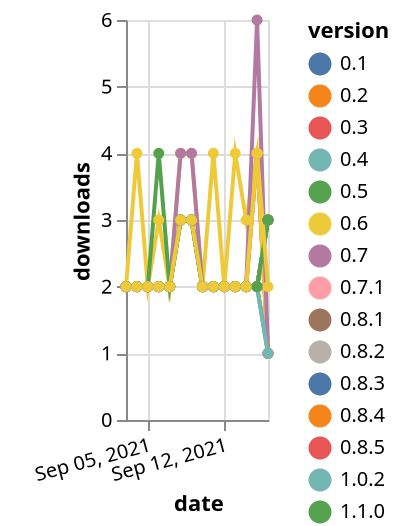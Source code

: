 {"$schema": "https://vega.github.io/schema/vega-lite/v5.json", "description": "A simple bar chart with embedded data.", "data": {"values": [{"date": "2021-09-03", "total": 2456, "delta": 2, "version": "0.3"}, {"date": "2021-09-04", "total": 2458, "delta": 2, "version": "0.3"}, {"date": "2021-09-05", "total": 2460, "delta": 2, "version": "0.3"}, {"date": "2021-09-06", "total": 2462, "delta": 2, "version": "0.3"}, {"date": "2021-09-07", "total": 2464, "delta": 2, "version": "0.3"}, {"date": "2021-09-08", "total": 2467, "delta": 3, "version": "0.3"}, {"date": "2021-09-09", "total": 2470, "delta": 3, "version": "0.3"}, {"date": "2021-09-10", "total": 2472, "delta": 2, "version": "0.3"}, {"date": "2021-09-11", "total": 2474, "delta": 2, "version": "0.3"}, {"date": "2021-09-12", "total": 2476, "delta": 2, "version": "0.3"}, {"date": "2021-09-13", "total": 2478, "delta": 2, "version": "0.3"}, {"date": "2021-09-14", "total": 2480, "delta": 2, "version": "0.3"}, {"date": "2021-09-15", "total": 2484, "delta": 4, "version": "0.3"}, {"date": "2021-09-16", "total": 2485, "delta": 1, "version": "0.3"}, {"date": "2021-09-03", "total": 1043, "delta": 2, "version": "1.1.0"}, {"date": "2021-09-04", "total": 1045, "delta": 2, "version": "1.1.0"}, {"date": "2021-09-05", "total": 1047, "delta": 2, "version": "1.1.0"}, {"date": "2021-09-06", "total": 1049, "delta": 2, "version": "1.1.0"}, {"date": "2021-09-07", "total": 1051, "delta": 2, "version": "1.1.0"}, {"date": "2021-09-08", "total": 1054, "delta": 3, "version": "1.1.0"}, {"date": "2021-09-09", "total": 1057, "delta": 3, "version": "1.1.0"}, {"date": "2021-09-10", "total": 1059, "delta": 2, "version": "1.1.0"}, {"date": "2021-09-11", "total": 1061, "delta": 2, "version": "1.1.0"}, {"date": "2021-09-12", "total": 1063, "delta": 2, "version": "1.1.0"}, {"date": "2021-09-13", "total": 1065, "delta": 2, "version": "1.1.0"}, {"date": "2021-09-14", "total": 1067, "delta": 2, "version": "1.1.0"}, {"date": "2021-09-15", "total": 1069, "delta": 2, "version": "1.1.0"}, {"date": "2021-09-16", "total": 1070, "delta": 1, "version": "1.1.0"}, {"date": "2021-09-03", "total": 2411, "delta": 2, "version": "0.8.3"}, {"date": "2021-09-04", "total": 2413, "delta": 2, "version": "0.8.3"}, {"date": "2021-09-05", "total": 2415, "delta": 2, "version": "0.8.3"}, {"date": "2021-09-06", "total": 2417, "delta": 2, "version": "0.8.3"}, {"date": "2021-09-07", "total": 2419, "delta": 2, "version": "0.8.3"}, {"date": "2021-09-08", "total": 2422, "delta": 3, "version": "0.8.3"}, {"date": "2021-09-09", "total": 2425, "delta": 3, "version": "0.8.3"}, {"date": "2021-09-10", "total": 2427, "delta": 2, "version": "0.8.3"}, {"date": "2021-09-11", "total": 2429, "delta": 2, "version": "0.8.3"}, {"date": "2021-09-12", "total": 2431, "delta": 2, "version": "0.8.3"}, {"date": "2021-09-13", "total": 2433, "delta": 2, "version": "0.8.3"}, {"date": "2021-09-14", "total": 2435, "delta": 2, "version": "0.8.3"}, {"date": "2021-09-15", "total": 2437, "delta": 2, "version": "0.8.3"}, {"date": "2021-09-16", "total": 2440, "delta": 3, "version": "0.8.3"}, {"date": "2021-09-03", "total": 2367, "delta": 2, "version": "0.1"}, {"date": "2021-09-04", "total": 2369, "delta": 2, "version": "0.1"}, {"date": "2021-09-05", "total": 2371, "delta": 2, "version": "0.1"}, {"date": "2021-09-06", "total": 2373, "delta": 2, "version": "0.1"}, {"date": "2021-09-07", "total": 2375, "delta": 2, "version": "0.1"}, {"date": "2021-09-08", "total": 2378, "delta": 3, "version": "0.1"}, {"date": "2021-09-09", "total": 2381, "delta": 3, "version": "0.1"}, {"date": "2021-09-10", "total": 2383, "delta": 2, "version": "0.1"}, {"date": "2021-09-11", "total": 2385, "delta": 2, "version": "0.1"}, {"date": "2021-09-12", "total": 2387, "delta": 2, "version": "0.1"}, {"date": "2021-09-13", "total": 2389, "delta": 2, "version": "0.1"}, {"date": "2021-09-14", "total": 2391, "delta": 2, "version": "0.1"}, {"date": "2021-09-15", "total": 2393, "delta": 2, "version": "0.1"}, {"date": "2021-09-16", "total": 2396, "delta": 3, "version": "0.1"}, {"date": "2021-09-03", "total": 2398, "delta": 2, "version": "0.2"}, {"date": "2021-09-04", "total": 2400, "delta": 2, "version": "0.2"}, {"date": "2021-09-05", "total": 2402, "delta": 2, "version": "0.2"}, {"date": "2021-09-06", "total": 2404, "delta": 2, "version": "0.2"}, {"date": "2021-09-07", "total": 2406, "delta": 2, "version": "0.2"}, {"date": "2021-09-08", "total": 2409, "delta": 3, "version": "0.2"}, {"date": "2021-09-09", "total": 2412, "delta": 3, "version": "0.2"}, {"date": "2021-09-10", "total": 2414, "delta": 2, "version": "0.2"}, {"date": "2021-09-11", "total": 2416, "delta": 2, "version": "0.2"}, {"date": "2021-09-12", "total": 2418, "delta": 2, "version": "0.2"}, {"date": "2021-09-13", "total": 2420, "delta": 2, "version": "0.2"}, {"date": "2021-09-14", "total": 2422, "delta": 2, "version": "0.2"}, {"date": "2021-09-15", "total": 2424, "delta": 2, "version": "0.2"}, {"date": "2021-09-16", "total": 2427, "delta": 3, "version": "0.2"}, {"date": "2021-09-03", "total": 2331, "delta": 2, "version": "0.8.1"}, {"date": "2021-09-04", "total": 2333, "delta": 2, "version": "0.8.1"}, {"date": "2021-09-05", "total": 2335, "delta": 2, "version": "0.8.1"}, {"date": "2021-09-06", "total": 2337, "delta": 2, "version": "0.8.1"}, {"date": "2021-09-07", "total": 2339, "delta": 2, "version": "0.8.1"}, {"date": "2021-09-08", "total": 2342, "delta": 3, "version": "0.8.1"}, {"date": "2021-09-09", "total": 2345, "delta": 3, "version": "0.8.1"}, {"date": "2021-09-10", "total": 2347, "delta": 2, "version": "0.8.1"}, {"date": "2021-09-11", "total": 2349, "delta": 2, "version": "0.8.1"}, {"date": "2021-09-12", "total": 2351, "delta": 2, "version": "0.8.1"}, {"date": "2021-09-13", "total": 2353, "delta": 2, "version": "0.8.1"}, {"date": "2021-09-14", "total": 2355, "delta": 2, "version": "0.8.1"}, {"date": "2021-09-15", "total": 2357, "delta": 2, "version": "0.8.1"}, {"date": "2021-09-16", "total": 2360, "delta": 3, "version": "0.8.1"}, {"date": "2021-09-03", "total": 2336, "delta": 2, "version": "0.8.2"}, {"date": "2021-09-04", "total": 2338, "delta": 2, "version": "0.8.2"}, {"date": "2021-09-05", "total": 2340, "delta": 2, "version": "0.8.2"}, {"date": "2021-09-06", "total": 2342, "delta": 2, "version": "0.8.2"}, {"date": "2021-09-07", "total": 2344, "delta": 2, "version": "0.8.2"}, {"date": "2021-09-08", "total": 2347, "delta": 3, "version": "0.8.2"}, {"date": "2021-09-09", "total": 2350, "delta": 3, "version": "0.8.2"}, {"date": "2021-09-10", "total": 2352, "delta": 2, "version": "0.8.2"}, {"date": "2021-09-11", "total": 2354, "delta": 2, "version": "0.8.2"}, {"date": "2021-09-12", "total": 2356, "delta": 2, "version": "0.8.2"}, {"date": "2021-09-13", "total": 2358, "delta": 2, "version": "0.8.2"}, {"date": "2021-09-14", "total": 2360, "delta": 2, "version": "0.8.2"}, {"date": "2021-09-15", "total": 2362, "delta": 2, "version": "0.8.2"}, {"date": "2021-09-16", "total": 2365, "delta": 3, "version": "0.8.2"}, {"date": "2021-09-03", "total": 2342, "delta": 2, "version": "0.7.1"}, {"date": "2021-09-04", "total": 2344, "delta": 2, "version": "0.7.1"}, {"date": "2021-09-05", "total": 2346, "delta": 2, "version": "0.7.1"}, {"date": "2021-09-06", "total": 2348, "delta": 2, "version": "0.7.1"}, {"date": "2021-09-07", "total": 2350, "delta": 2, "version": "0.7.1"}, {"date": "2021-09-08", "total": 2353, "delta": 3, "version": "0.7.1"}, {"date": "2021-09-09", "total": 2356, "delta": 3, "version": "0.7.1"}, {"date": "2021-09-10", "total": 2358, "delta": 2, "version": "0.7.1"}, {"date": "2021-09-11", "total": 2360, "delta": 2, "version": "0.7.1"}, {"date": "2021-09-12", "total": 2362, "delta": 2, "version": "0.7.1"}, {"date": "2021-09-13", "total": 2364, "delta": 2, "version": "0.7.1"}, {"date": "2021-09-14", "total": 2366, "delta": 2, "version": "0.7.1"}, {"date": "2021-09-15", "total": 2370, "delta": 4, "version": "0.7.1"}, {"date": "2021-09-16", "total": 2371, "delta": 1, "version": "0.7.1"}, {"date": "2021-09-03", "total": 2128, "delta": 2, "version": "0.8.5"}, {"date": "2021-09-04", "total": 2130, "delta": 2, "version": "0.8.5"}, {"date": "2021-09-05", "total": 2132, "delta": 2, "version": "0.8.5"}, {"date": "2021-09-06", "total": 2134, "delta": 2, "version": "0.8.5"}, {"date": "2021-09-07", "total": 2136, "delta": 2, "version": "0.8.5"}, {"date": "2021-09-08", "total": 2139, "delta": 3, "version": "0.8.5"}, {"date": "2021-09-09", "total": 2142, "delta": 3, "version": "0.8.5"}, {"date": "2021-09-10", "total": 2144, "delta": 2, "version": "0.8.5"}, {"date": "2021-09-11", "total": 2146, "delta": 2, "version": "0.8.5"}, {"date": "2021-09-12", "total": 2148, "delta": 2, "version": "0.8.5"}, {"date": "2021-09-13", "total": 2150, "delta": 2, "version": "0.8.5"}, {"date": "2021-09-14", "total": 2152, "delta": 2, "version": "0.8.5"}, {"date": "2021-09-15", "total": 2154, "delta": 2, "version": "0.8.5"}, {"date": "2021-09-16", "total": 2157, "delta": 3, "version": "0.8.5"}, {"date": "2021-09-03", "total": 2385, "delta": 2, "version": "0.4"}, {"date": "2021-09-04", "total": 2387, "delta": 2, "version": "0.4"}, {"date": "2021-09-05", "total": 2389, "delta": 2, "version": "0.4"}, {"date": "2021-09-06", "total": 2391, "delta": 2, "version": "0.4"}, {"date": "2021-09-07", "total": 2393, "delta": 2, "version": "0.4"}, {"date": "2021-09-08", "total": 2396, "delta": 3, "version": "0.4"}, {"date": "2021-09-09", "total": 2399, "delta": 3, "version": "0.4"}, {"date": "2021-09-10", "total": 2401, "delta": 2, "version": "0.4"}, {"date": "2021-09-11", "total": 2403, "delta": 2, "version": "0.4"}, {"date": "2021-09-12", "total": 2405, "delta": 2, "version": "0.4"}, {"date": "2021-09-13", "total": 2407, "delta": 2, "version": "0.4"}, {"date": "2021-09-14", "total": 2409, "delta": 2, "version": "0.4"}, {"date": "2021-09-15", "total": 2411, "delta": 2, "version": "0.4"}, {"date": "2021-09-16", "total": 2414, "delta": 3, "version": "0.4"}, {"date": "2021-09-03", "total": 2170, "delta": 2, "version": "0.8.4"}, {"date": "2021-09-04", "total": 2172, "delta": 2, "version": "0.8.4"}, {"date": "2021-09-05", "total": 2174, "delta": 2, "version": "0.8.4"}, {"date": "2021-09-06", "total": 2176, "delta": 2, "version": "0.8.4"}, {"date": "2021-09-07", "total": 2178, "delta": 2, "version": "0.8.4"}, {"date": "2021-09-08", "total": 2181, "delta": 3, "version": "0.8.4"}, {"date": "2021-09-09", "total": 2184, "delta": 3, "version": "0.8.4"}, {"date": "2021-09-10", "total": 2186, "delta": 2, "version": "0.8.4"}, {"date": "2021-09-11", "total": 2188, "delta": 2, "version": "0.8.4"}, {"date": "2021-09-12", "total": 2190, "delta": 2, "version": "0.8.4"}, {"date": "2021-09-13", "total": 2192, "delta": 2, "version": "0.8.4"}, {"date": "2021-09-14", "total": 2194, "delta": 2, "version": "0.8.4"}, {"date": "2021-09-15", "total": 2198, "delta": 4, "version": "0.8.4"}, {"date": "2021-09-16", "total": 2199, "delta": 1, "version": "0.8.4"}, {"date": "2021-09-03", "total": 1495, "delta": 2, "version": "1.1.2"}, {"date": "2021-09-04", "total": 1499, "delta": 4, "version": "1.1.2"}, {"date": "2021-09-05", "total": 1501, "delta": 2, "version": "1.1.2"}, {"date": "2021-09-06", "total": 1504, "delta": 3, "version": "1.1.2"}, {"date": "2021-09-07", "total": 1506, "delta": 2, "version": "1.1.2"}, {"date": "2021-09-08", "total": 1510, "delta": 4, "version": "1.1.2"}, {"date": "2021-09-09", "total": 1514, "delta": 4, "version": "1.1.2"}, {"date": "2021-09-10", "total": 1516, "delta": 2, "version": "1.1.2"}, {"date": "2021-09-11", "total": 1520, "delta": 4, "version": "1.1.2"}, {"date": "2021-09-12", "total": 1522, "delta": 2, "version": "1.1.2"}, {"date": "2021-09-13", "total": 1526, "delta": 4, "version": "1.1.2"}, {"date": "2021-09-14", "total": 1529, "delta": 3, "version": "1.1.2"}, {"date": "2021-09-15", "total": 1533, "delta": 4, "version": "1.1.2"}, {"date": "2021-09-16", "total": 1534, "delta": 1, "version": "1.1.2"}, {"date": "2021-09-03", "total": 2685, "delta": 2, "version": "0.7"}, {"date": "2021-09-04", "total": 2687, "delta": 2, "version": "0.7"}, {"date": "2021-09-05", "total": 2689, "delta": 2, "version": "0.7"}, {"date": "2021-09-06", "total": 2691, "delta": 2, "version": "0.7"}, {"date": "2021-09-07", "total": 2693, "delta": 2, "version": "0.7"}, {"date": "2021-09-08", "total": 2697, "delta": 4, "version": "0.7"}, {"date": "2021-09-09", "total": 2701, "delta": 4, "version": "0.7"}, {"date": "2021-09-10", "total": 2703, "delta": 2, "version": "0.7"}, {"date": "2021-09-11", "total": 2705, "delta": 2, "version": "0.7"}, {"date": "2021-09-12", "total": 2707, "delta": 2, "version": "0.7"}, {"date": "2021-09-13", "total": 2709, "delta": 2, "version": "0.7"}, {"date": "2021-09-14", "total": 2711, "delta": 2, "version": "0.7"}, {"date": "2021-09-15", "total": 2717, "delta": 6, "version": "0.7"}, {"date": "2021-09-16", "total": 2718, "delta": 1, "version": "0.7"}, {"date": "2021-09-03", "total": 1072, "delta": 2, "version": "1.0.2"}, {"date": "2021-09-04", "total": 1074, "delta": 2, "version": "1.0.2"}, {"date": "2021-09-05", "total": 1076, "delta": 2, "version": "1.0.2"}, {"date": "2021-09-06", "total": 1078, "delta": 2, "version": "1.0.2"}, {"date": "2021-09-07", "total": 1080, "delta": 2, "version": "1.0.2"}, {"date": "2021-09-08", "total": 1083, "delta": 3, "version": "1.0.2"}, {"date": "2021-09-09", "total": 1086, "delta": 3, "version": "1.0.2"}, {"date": "2021-09-10", "total": 1088, "delta": 2, "version": "1.0.2"}, {"date": "2021-09-11", "total": 1090, "delta": 2, "version": "1.0.2"}, {"date": "2021-09-12", "total": 1092, "delta": 2, "version": "1.0.2"}, {"date": "2021-09-13", "total": 1094, "delta": 2, "version": "1.0.2"}, {"date": "2021-09-14", "total": 1096, "delta": 2, "version": "1.0.2"}, {"date": "2021-09-15", "total": 1098, "delta": 2, "version": "1.0.2"}, {"date": "2021-09-16", "total": 1099, "delta": 1, "version": "1.0.2"}, {"date": "2021-09-03", "total": 2492, "delta": 2, "version": "0.5"}, {"date": "2021-09-04", "total": 2494, "delta": 2, "version": "0.5"}, {"date": "2021-09-05", "total": 2496, "delta": 2, "version": "0.5"}, {"date": "2021-09-06", "total": 2500, "delta": 4, "version": "0.5"}, {"date": "2021-09-07", "total": 2502, "delta": 2, "version": "0.5"}, {"date": "2021-09-08", "total": 2505, "delta": 3, "version": "0.5"}, {"date": "2021-09-09", "total": 2508, "delta": 3, "version": "0.5"}, {"date": "2021-09-10", "total": 2510, "delta": 2, "version": "0.5"}, {"date": "2021-09-11", "total": 2512, "delta": 2, "version": "0.5"}, {"date": "2021-09-12", "total": 2514, "delta": 2, "version": "0.5"}, {"date": "2021-09-13", "total": 2516, "delta": 2, "version": "0.5"}, {"date": "2021-09-14", "total": 2518, "delta": 2, "version": "0.5"}, {"date": "2021-09-15", "total": 2520, "delta": 2, "version": "0.5"}, {"date": "2021-09-16", "total": 2523, "delta": 3, "version": "0.5"}, {"date": "2021-09-03", "total": 2378, "delta": 2, "version": "0.6"}, {"date": "2021-09-04", "total": 2380, "delta": 2, "version": "0.6"}, {"date": "2021-09-05", "total": 2382, "delta": 2, "version": "0.6"}, {"date": "2021-09-06", "total": 2384, "delta": 2, "version": "0.6"}, {"date": "2021-09-07", "total": 2386, "delta": 2, "version": "0.6"}, {"date": "2021-09-08", "total": 2389, "delta": 3, "version": "0.6"}, {"date": "2021-09-09", "total": 2392, "delta": 3, "version": "0.6"}, {"date": "2021-09-10", "total": 2394, "delta": 2, "version": "0.6"}, {"date": "2021-09-11", "total": 2396, "delta": 2, "version": "0.6"}, {"date": "2021-09-12", "total": 2398, "delta": 2, "version": "0.6"}, {"date": "2021-09-13", "total": 2400, "delta": 2, "version": "0.6"}, {"date": "2021-09-14", "total": 2402, "delta": 2, "version": "0.6"}, {"date": "2021-09-15", "total": 2406, "delta": 4, "version": "0.6"}, {"date": "2021-09-16", "total": 2408, "delta": 2, "version": "0.6"}]}, "width": "container", "mark": {"type": "line", "point": {"filled": true}}, "encoding": {"x": {"field": "date", "type": "temporal", "timeUnit": "yearmonthdate", "title": "date", "axis": {"labelAngle": -15}}, "y": {"field": "delta", "type": "quantitative", "title": "downloads"}, "color": {"field": "version", "type": "nominal"}, "tooltip": {"field": "delta"}}}